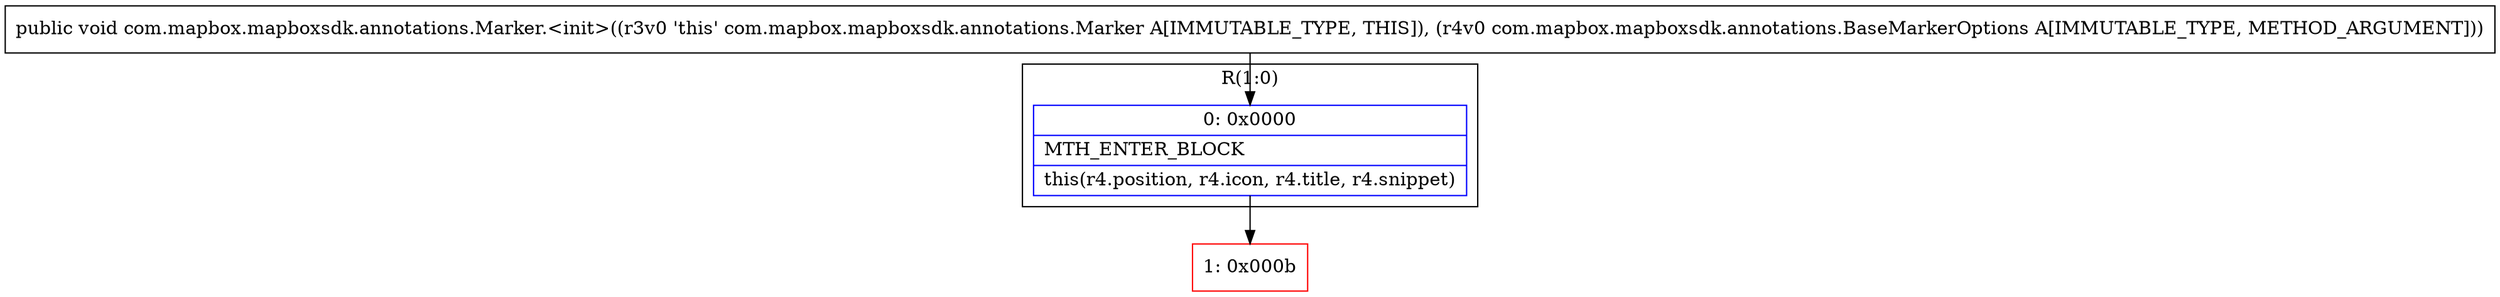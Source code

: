 digraph "CFG forcom.mapbox.mapboxsdk.annotations.Marker.\<init\>(Lcom\/mapbox\/mapboxsdk\/annotations\/BaseMarkerOptions;)V" {
subgraph cluster_Region_709495555 {
label = "R(1:0)";
node [shape=record,color=blue];
Node_0 [shape=record,label="{0\:\ 0x0000|MTH_ENTER_BLOCK\l|this(r4.position, r4.icon, r4.title, r4.snippet)\l}"];
}
Node_1 [shape=record,color=red,label="{1\:\ 0x000b}"];
MethodNode[shape=record,label="{public void com.mapbox.mapboxsdk.annotations.Marker.\<init\>((r3v0 'this' com.mapbox.mapboxsdk.annotations.Marker A[IMMUTABLE_TYPE, THIS]), (r4v0 com.mapbox.mapboxsdk.annotations.BaseMarkerOptions A[IMMUTABLE_TYPE, METHOD_ARGUMENT])) }"];
MethodNode -> Node_0;
Node_0 -> Node_1;
}

